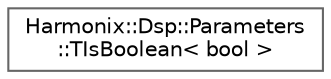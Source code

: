 digraph "Graphical Class Hierarchy"
{
 // INTERACTIVE_SVG=YES
 // LATEX_PDF_SIZE
  bgcolor="transparent";
  edge [fontname=Helvetica,fontsize=10,labelfontname=Helvetica,labelfontsize=10];
  node [fontname=Helvetica,fontsize=10,shape=box,height=0.2,width=0.4];
  rankdir="LR";
  Node0 [id="Node000000",label="Harmonix::Dsp::Parameters\l::TIsBoolean\< bool \>",height=0.2,width=0.4,color="grey40", fillcolor="white", style="filled",URL="$d1/dfd/structHarmonix_1_1Dsp_1_1Parameters_1_1TIsBoolean_3_01bool_01_4.html",tooltip=" "];
}
